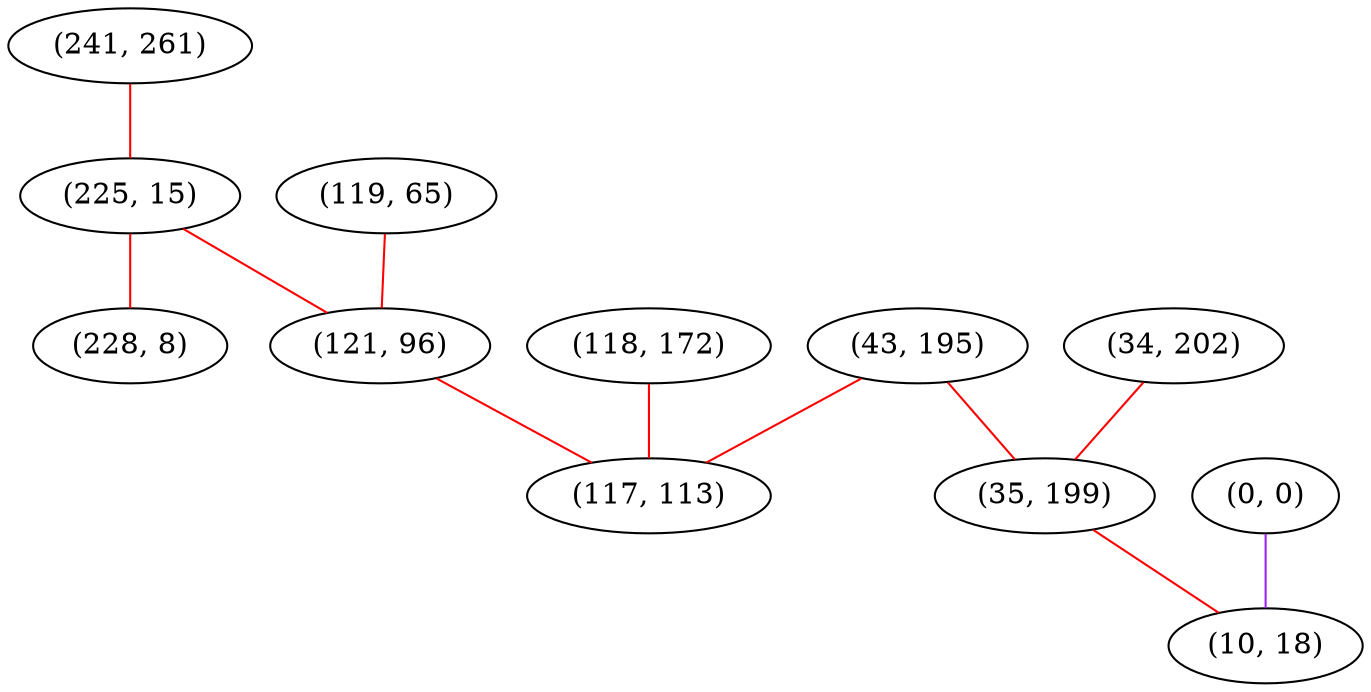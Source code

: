 graph "" {
"(241, 261)";
"(225, 15)";
"(228, 8)";
"(118, 172)";
"(119, 65)";
"(43, 195)";
"(34, 202)";
"(121, 96)";
"(0, 0)";
"(117, 113)";
"(35, 199)";
"(10, 18)";
"(241, 261)" -- "(225, 15)"  [color=red, key=0, weight=1];
"(225, 15)" -- "(121, 96)"  [color=red, key=0, weight=1];
"(225, 15)" -- "(228, 8)"  [color=red, key=0, weight=1];
"(118, 172)" -- "(117, 113)"  [color=red, key=0, weight=1];
"(119, 65)" -- "(121, 96)"  [color=red, key=0, weight=1];
"(43, 195)" -- "(35, 199)"  [color=red, key=0, weight=1];
"(43, 195)" -- "(117, 113)"  [color=red, key=0, weight=1];
"(34, 202)" -- "(35, 199)"  [color=red, key=0, weight=1];
"(121, 96)" -- "(117, 113)"  [color=red, key=0, weight=1];
"(0, 0)" -- "(10, 18)"  [color=purple, key=0, weight=4];
"(35, 199)" -- "(10, 18)"  [color=red, key=0, weight=1];
}
